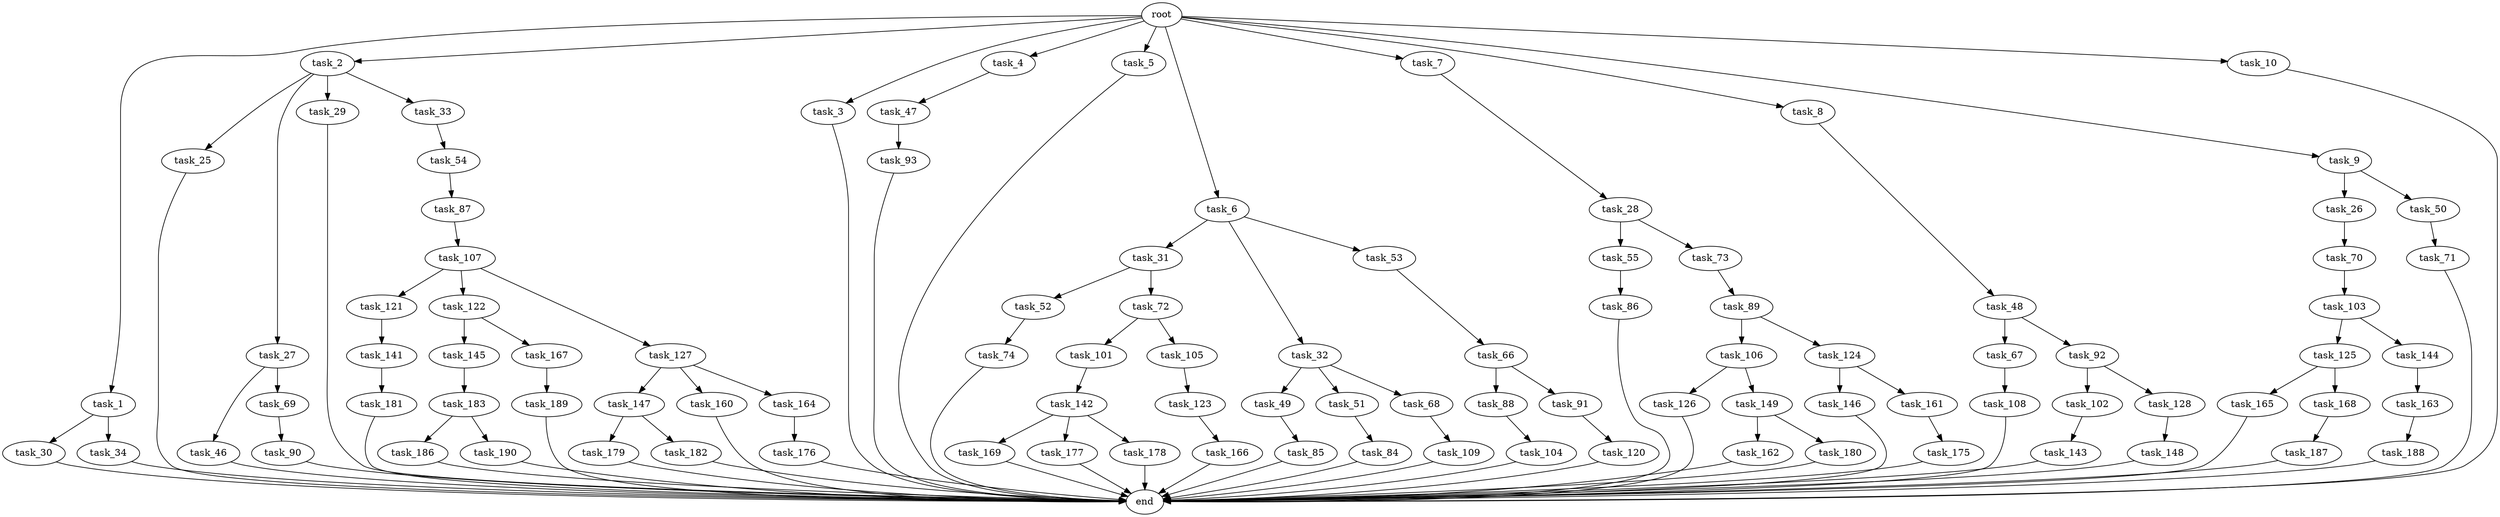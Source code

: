 digraph G {
  root [size="0.000000"];
  task_1 [size="1024.000000"];
  task_2 [size="1024.000000"];
  task_3 [size="1024.000000"];
  task_4 [size="1024.000000"];
  task_5 [size="1024.000000"];
  task_6 [size="1024.000000"];
  task_7 [size="1024.000000"];
  task_8 [size="1024.000000"];
  task_9 [size="1024.000000"];
  task_10 [size="1024.000000"];
  task_25 [size="309237645312.000000"];
  task_26 [size="77309411328.000000"];
  task_27 [size="309237645312.000000"];
  task_28 [size="137438953472.000000"];
  task_29 [size="309237645312.000000"];
  task_30 [size="858993459200.000000"];
  task_31 [size="137438953472.000000"];
  task_32 [size="137438953472.000000"];
  task_33 [size="309237645312.000000"];
  task_34 [size="858993459200.000000"];
  task_46 [size="549755813888.000000"];
  task_47 [size="420906795008.000000"];
  task_48 [size="695784701952.000000"];
  task_49 [size="137438953472.000000"];
  task_50 [size="77309411328.000000"];
  task_51 [size="137438953472.000000"];
  task_52 [size="549755813888.000000"];
  task_53 [size="137438953472.000000"];
  task_54 [size="309237645312.000000"];
  task_55 [size="695784701952.000000"];
  task_66 [size="858993459200.000000"];
  task_67 [size="77309411328.000000"];
  task_68 [size="137438953472.000000"];
  task_69 [size="549755813888.000000"];
  task_70 [size="77309411328.000000"];
  task_71 [size="420906795008.000000"];
  task_72 [size="549755813888.000000"];
  task_73 [size="695784701952.000000"];
  task_74 [size="77309411328.000000"];
  task_84 [size="309237645312.000000"];
  task_85 [size="420906795008.000000"];
  task_86 [size="137438953472.000000"];
  task_87 [size="420906795008.000000"];
  task_88 [size="214748364800.000000"];
  task_89 [size="420906795008.000000"];
  task_90 [size="214748364800.000000"];
  task_91 [size="214748364800.000000"];
  task_92 [size="77309411328.000000"];
  task_93 [size="214748364800.000000"];
  task_101 [size="695784701952.000000"];
  task_102 [size="858993459200.000000"];
  task_103 [size="695784701952.000000"];
  task_104 [size="309237645312.000000"];
  task_105 [size="695784701952.000000"];
  task_106 [size="137438953472.000000"];
  task_107 [size="420906795008.000000"];
  task_108 [size="858993459200.000000"];
  task_109 [size="858993459200.000000"];
  task_120 [size="34359738368.000000"];
  task_121 [size="549755813888.000000"];
  task_122 [size="549755813888.000000"];
  task_123 [size="34359738368.000000"];
  task_124 [size="137438953472.000000"];
  task_125 [size="34359738368.000000"];
  task_126 [size="309237645312.000000"];
  task_127 [size="549755813888.000000"];
  task_128 [size="858993459200.000000"];
  task_141 [size="77309411328.000000"];
  task_142 [size="549755813888.000000"];
  task_143 [size="420906795008.000000"];
  task_144 [size="34359738368.000000"];
  task_145 [size="137438953472.000000"];
  task_146 [size="34359738368.000000"];
  task_147 [size="137438953472.000000"];
  task_148 [size="695784701952.000000"];
  task_149 [size="309237645312.000000"];
  task_160 [size="137438953472.000000"];
  task_161 [size="34359738368.000000"];
  task_162 [size="309237645312.000000"];
  task_163 [size="309237645312.000000"];
  task_164 [size="137438953472.000000"];
  task_165 [size="858993459200.000000"];
  task_166 [size="77309411328.000000"];
  task_167 [size="137438953472.000000"];
  task_168 [size="858993459200.000000"];
  task_169 [size="214748364800.000000"];
  task_175 [size="137438953472.000000"];
  task_176 [size="420906795008.000000"];
  task_177 [size="214748364800.000000"];
  task_178 [size="214748364800.000000"];
  task_179 [size="420906795008.000000"];
  task_180 [size="309237645312.000000"];
  task_181 [size="34359738368.000000"];
  task_182 [size="420906795008.000000"];
  task_183 [size="695784701952.000000"];
  task_186 [size="77309411328.000000"];
  task_187 [size="420906795008.000000"];
  task_188 [size="695784701952.000000"];
  task_189 [size="549755813888.000000"];
  task_190 [size="77309411328.000000"];
  end [size="0.000000"];

  root -> task_1 [size="1.000000"];
  root -> task_2 [size="1.000000"];
  root -> task_3 [size="1.000000"];
  root -> task_4 [size="1.000000"];
  root -> task_5 [size="1.000000"];
  root -> task_6 [size="1.000000"];
  root -> task_7 [size="1.000000"];
  root -> task_8 [size="1.000000"];
  root -> task_9 [size="1.000000"];
  root -> task_10 [size="1.000000"];
  task_1 -> task_30 [size="838860800.000000"];
  task_1 -> task_34 [size="838860800.000000"];
  task_2 -> task_25 [size="301989888.000000"];
  task_2 -> task_27 [size="301989888.000000"];
  task_2 -> task_29 [size="301989888.000000"];
  task_2 -> task_33 [size="301989888.000000"];
  task_3 -> end [size="1.000000"];
  task_4 -> task_47 [size="411041792.000000"];
  task_5 -> end [size="1.000000"];
  task_6 -> task_31 [size="134217728.000000"];
  task_6 -> task_32 [size="134217728.000000"];
  task_6 -> task_53 [size="134217728.000000"];
  task_7 -> task_28 [size="134217728.000000"];
  task_8 -> task_48 [size="679477248.000000"];
  task_9 -> task_26 [size="75497472.000000"];
  task_9 -> task_50 [size="75497472.000000"];
  task_10 -> end [size="1.000000"];
  task_25 -> end [size="1.000000"];
  task_26 -> task_70 [size="75497472.000000"];
  task_27 -> task_46 [size="536870912.000000"];
  task_27 -> task_69 [size="536870912.000000"];
  task_28 -> task_55 [size="679477248.000000"];
  task_28 -> task_73 [size="679477248.000000"];
  task_29 -> end [size="1.000000"];
  task_30 -> end [size="1.000000"];
  task_31 -> task_52 [size="536870912.000000"];
  task_31 -> task_72 [size="536870912.000000"];
  task_32 -> task_49 [size="134217728.000000"];
  task_32 -> task_51 [size="134217728.000000"];
  task_32 -> task_68 [size="134217728.000000"];
  task_33 -> task_54 [size="301989888.000000"];
  task_34 -> end [size="1.000000"];
  task_46 -> end [size="1.000000"];
  task_47 -> task_93 [size="209715200.000000"];
  task_48 -> task_67 [size="75497472.000000"];
  task_48 -> task_92 [size="75497472.000000"];
  task_49 -> task_85 [size="411041792.000000"];
  task_50 -> task_71 [size="411041792.000000"];
  task_51 -> task_84 [size="301989888.000000"];
  task_52 -> task_74 [size="75497472.000000"];
  task_53 -> task_66 [size="838860800.000000"];
  task_54 -> task_87 [size="411041792.000000"];
  task_55 -> task_86 [size="134217728.000000"];
  task_66 -> task_88 [size="209715200.000000"];
  task_66 -> task_91 [size="209715200.000000"];
  task_67 -> task_108 [size="838860800.000000"];
  task_68 -> task_109 [size="838860800.000000"];
  task_69 -> task_90 [size="209715200.000000"];
  task_70 -> task_103 [size="679477248.000000"];
  task_71 -> end [size="1.000000"];
  task_72 -> task_101 [size="679477248.000000"];
  task_72 -> task_105 [size="679477248.000000"];
  task_73 -> task_89 [size="411041792.000000"];
  task_74 -> end [size="1.000000"];
  task_84 -> end [size="1.000000"];
  task_85 -> end [size="1.000000"];
  task_86 -> end [size="1.000000"];
  task_87 -> task_107 [size="411041792.000000"];
  task_88 -> task_104 [size="301989888.000000"];
  task_89 -> task_106 [size="134217728.000000"];
  task_89 -> task_124 [size="134217728.000000"];
  task_90 -> end [size="1.000000"];
  task_91 -> task_120 [size="33554432.000000"];
  task_92 -> task_102 [size="838860800.000000"];
  task_92 -> task_128 [size="838860800.000000"];
  task_93 -> end [size="1.000000"];
  task_101 -> task_142 [size="536870912.000000"];
  task_102 -> task_143 [size="411041792.000000"];
  task_103 -> task_125 [size="33554432.000000"];
  task_103 -> task_144 [size="33554432.000000"];
  task_104 -> end [size="1.000000"];
  task_105 -> task_123 [size="33554432.000000"];
  task_106 -> task_126 [size="301989888.000000"];
  task_106 -> task_149 [size="301989888.000000"];
  task_107 -> task_121 [size="536870912.000000"];
  task_107 -> task_122 [size="536870912.000000"];
  task_107 -> task_127 [size="536870912.000000"];
  task_108 -> end [size="1.000000"];
  task_109 -> end [size="1.000000"];
  task_120 -> end [size="1.000000"];
  task_121 -> task_141 [size="75497472.000000"];
  task_122 -> task_145 [size="134217728.000000"];
  task_122 -> task_167 [size="134217728.000000"];
  task_123 -> task_166 [size="75497472.000000"];
  task_124 -> task_146 [size="33554432.000000"];
  task_124 -> task_161 [size="33554432.000000"];
  task_125 -> task_165 [size="838860800.000000"];
  task_125 -> task_168 [size="838860800.000000"];
  task_126 -> end [size="1.000000"];
  task_127 -> task_147 [size="134217728.000000"];
  task_127 -> task_160 [size="134217728.000000"];
  task_127 -> task_164 [size="134217728.000000"];
  task_128 -> task_148 [size="679477248.000000"];
  task_141 -> task_181 [size="33554432.000000"];
  task_142 -> task_169 [size="209715200.000000"];
  task_142 -> task_177 [size="209715200.000000"];
  task_142 -> task_178 [size="209715200.000000"];
  task_143 -> end [size="1.000000"];
  task_144 -> task_163 [size="301989888.000000"];
  task_145 -> task_183 [size="679477248.000000"];
  task_146 -> end [size="1.000000"];
  task_147 -> task_179 [size="411041792.000000"];
  task_147 -> task_182 [size="411041792.000000"];
  task_148 -> end [size="1.000000"];
  task_149 -> task_162 [size="301989888.000000"];
  task_149 -> task_180 [size="301989888.000000"];
  task_160 -> end [size="1.000000"];
  task_161 -> task_175 [size="134217728.000000"];
  task_162 -> end [size="1.000000"];
  task_163 -> task_188 [size="679477248.000000"];
  task_164 -> task_176 [size="411041792.000000"];
  task_165 -> end [size="1.000000"];
  task_166 -> end [size="1.000000"];
  task_167 -> task_189 [size="536870912.000000"];
  task_168 -> task_187 [size="411041792.000000"];
  task_169 -> end [size="1.000000"];
  task_175 -> end [size="1.000000"];
  task_176 -> end [size="1.000000"];
  task_177 -> end [size="1.000000"];
  task_178 -> end [size="1.000000"];
  task_179 -> end [size="1.000000"];
  task_180 -> end [size="1.000000"];
  task_181 -> end [size="1.000000"];
  task_182 -> end [size="1.000000"];
  task_183 -> task_186 [size="75497472.000000"];
  task_183 -> task_190 [size="75497472.000000"];
  task_186 -> end [size="1.000000"];
  task_187 -> end [size="1.000000"];
  task_188 -> end [size="1.000000"];
  task_189 -> end [size="1.000000"];
  task_190 -> end [size="1.000000"];
}

